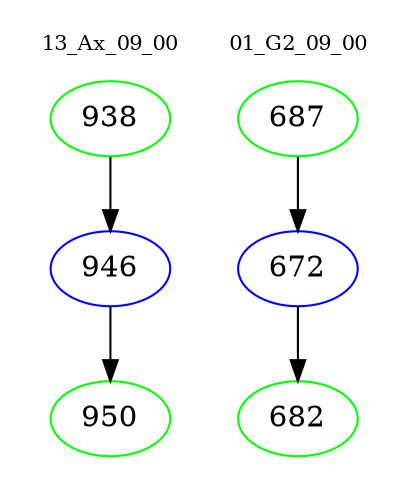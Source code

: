 digraph{
subgraph cluster_0 {
color = white
label = "13_Ax_09_00";
fontsize=10;
T0_938 [label="938", color="green"]
T0_938 -> T0_946 [color="black"]
T0_946 [label="946", color="blue"]
T0_946 -> T0_950 [color="black"]
T0_950 [label="950", color="green"]
}
subgraph cluster_1 {
color = white
label = "01_G2_09_00";
fontsize=10;
T1_687 [label="687", color="green"]
T1_687 -> T1_672 [color="black"]
T1_672 [label="672", color="blue"]
T1_672 -> T1_682 [color="black"]
T1_682 [label="682", color="green"]
}
}
